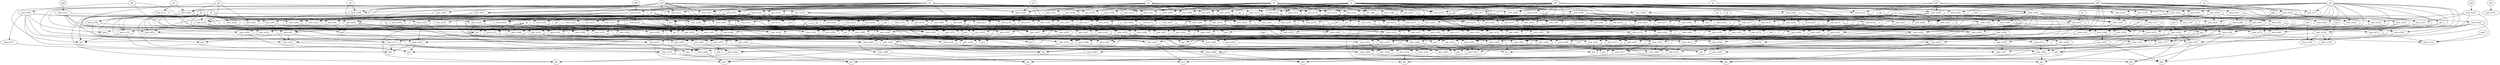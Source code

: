 digraph G {
    "new_n93_" -> "pa1";
    "new_n102_" -> "pa1";
    "pf" -> "new_n93_";
    "pa" -> "new_n93_";
    "new_n94_" -> "new_n93_";
    "new_n96_" -> "new_n93_";
    "new_n95_" -> "new_n94_";
    "ps" -> "new_n94_";
    "pv" -> "new_n94_";
    "pt" -> "new_n95_";
    "pe0" -> "new_n95_";
    "pu" -> "new_n95_";
    "new_n98_" -> "new_n96_";
    "pa" -> "new_n96_";
    "pe0" -> "new_n97_";
    "pt" -> "new_n98_";
    "pu" -> "new_n98_";
    "pv" -> "new_n98_";
    "new_n101_" -> "new_n99_";
    "pa" -> "new_n99_";
    "pd0" -> "new_n100_";
    "pv" -> "new_n101_";
    "ps" -> "new_n101_";
    "pt" -> "new_n101_";
    "pk" -> "new_n102_";
    "new_n168_" -> "pb2";
    "new_n155_" -> "pb2";
    "new_n162_" -> "pb2";
    "new_n104_" -> "pb2";
    "new_n105_" -> "new_n104_";
    "new_n127_" -> "new_n104_";
    "new_n143_" -> "new_n104_";
    "new_n146_" -> "new_n104_";
    "new_n114_" -> "new_n105_";
    "new_n106_" -> "new_n105_";
    "new_n110_" -> "new_n105_";
    "new_n109_" -> "new_n106_";
    "pa" -> "new_n106_";
    "new_n108_" -> "new_n107_";
    "pv" -> "new_n108_";
    "pc" -> "new_n109_";
    "pd" -> "new_n109_";
    "pc0" -> "new_n109_";
    "pe0" -> "new_n109_";
    "new_n112_" -> "new_n110_";
    "new_n113_" -> "new_n110_";
    "pa" -> "new_n110_";
    "pc" -> "new_n111_";
    "pc0" -> "new_n112_";
    "pe0" -> "new_n112_";
    "pt" -> "new_n113_";
    "pu" -> "new_n113_";
    "pv" -> "new_n113_";
    "pe0" -> "new_n114_";
    "pc0" -> "new_n114_";
    "pv" -> "new_n115_";
    "pt" -> "new_n115_";
    "pu" -> "new_n115_";
    "ps" -> "new_n115_";
    "pc0" -> "py1";
    "pa" -> "py1";
    "new_n124_" -> "py1";
    "new_n121_" -> "py1";
    "new_n120_" -> "new_n117_";
    "new_n97_" -> "new_n117_";
    "new_n118_" -> "new_n117_";
    "new_n119_" -> "new_n118_";
    "pv" -> "new_n119_";
    "pu" -> "new_n119_";
    "pt" -> "new_n119_";
    "pw" -> "new_n119_";
    "pv" -> "new_n120_";
    "pa0" -> "new_n120_";
    "pu" -> "new_n120_";
    "ps" -> "new_n120_";
    "new_n120_" -> "new_n121_";
    "pa" -> "new_n121_";
    "pl" -> "new_n121_";
    "new_n122_" -> "new_n121_";
    "new_n123_" -> "new_n122_";
    "pc0" -> "new_n122_";
    "pa" -> "new_n122_";
    "new_n97_" -> "new_n122_";
    "pv" -> "new_n123_";
    "pt" -> "new_n123_";
    "pa0" -> "new_n123_";
    "ps" -> "new_n123_";
    "new_n123_" -> "new_n124_";
    "pa" -> "new_n124_";
    "pl" -> "new_n124_";
    "new_n125_" -> "new_n124_";
    "pe" -> "new_n125_";
    "new_n115_" -> "new_n125_";
    "new_n126_" -> "new_n125_";
    "pd0" -> "new_n126_";
    "pc0" -> "new_n126_";
    "new_n139_" -> "new_n127_";
    "new_n128_" -> "new_n127_";
    "new_n133_" -> "new_n127_";
    "new_n115_" -> "new_n128_";
    "pa" -> "new_n128_";
    "new_n129_" -> "new_n128_";
    "new_n131_" -> "new_n128_";
    "new_n130_" -> "new_n129_";
    "pe0" -> "new_n130_";
    "new_n126_" -> "new_n131_";
    "new_n115_" -> "new_n131_";
    "new_n112_" -> "new_n131_";
    "new_n132_" -> "new_n131_";
    "pt" -> "new_n132_";
    "pv" -> "new_n132_";
    "new_n119_" -> "new_n133_";
    "new_n114_" -> "new_n133_";
    "new_n135_" -> "new_n133_";
    "new_n108_" -> "new_n134_";
    "pa0" -> "new_n135_";
    "py" -> "new_n135_";
    "new_n132_" -> "new_n135_";
    "new_n136_" -> "new_n135_";
    "pd0" -> "new_n136_";
    "pe0" -> "new_n136_";
    "pc0" -> "new_n137_";
    "new_n130_" -> "new_n137_";
    "ps" -> "new_n138_";
    "pu" -> "new_n138_";
    "pt" -> "new_n138_";
    "pv" -> "new_n138_";
    "new_n141_" -> "new_n139_";
    "new_n140_" -> "new_n139_";
    "pe0" -> "new_n139_";
    "pv" -> "new_n139_";
    "pu" -> "new_n140_";
    "ps" -> "new_n141_";
    "pd0" -> "new_n141_";
    "pa0" -> "new_n142_";
    "pl" -> "new_n142_";
    "pw" -> "new_n142_";
    "new_n145_" -> "new_n143_";
    "new_n144_" -> "new_n143_";
    "new_n119_" -> "new_n144_";
    "new_n112_" -> "new_n144_";
    "new_n120_" -> "new_n145_";
    "new_n123_" -> "new_n145_";
    "new_n120_" -> "new_n146_";
    "pr" -> "new_n146_";
    "new_n129_" -> "new_n146_";
    "new_n147_" -> "new_n146_";
    "new_n108_" -> "new_n147_";
    "new_n123_" -> "new_n147_";
    "new_n119_" -> "new_n147_";
    "pe0" -> "new_n148_";
    "pd0" -> "new_n148_";
    "pr0" -> "new_n149_";
    "new_n150_" -> "new_n149_";
    "new_n151_" -> "new_n150_";
    "pq0" -> "new_n151_";
    "new_n154_" -> "new_n151_";
    "new_n152_" -> "new_n151_";
    "new_n153_" -> "new_n151_";
    "pp0" -> "new_n152_";
    "pt" -> "new_n153_";
    "pu" -> "new_n153_";
    "pv" -> "new_n153_";
    "pw" -> "new_n153_";
    "pe0" -> "new_n154_";
    "pj" -> "new_n154_";
    "pd0" -> "new_n154_";
    "new_n161_" -> "new_n155_";
    "new_n160_" -> "new_n155_";
    "new_n152_" -> "new_n155_";
    "new_n156_" -> "new_n155_";
    "new_n157_" -> "new_n156_";
    "new_n151_" -> "new_n156_";
    "po0" -> "new_n156_";
    "new_n136_" -> "new_n157_";
    "new_n159_" -> "new_n157_";
    "pv" -> "new_n158_";
    "pw" -> "new_n158_";
    "pu" -> "new_n159_";
    "pj" -> "new_n159_";
    "new_n154_" -> "new_n160_";
    "pu" -> "new_n161_";
    "ps" -> "new_n161_";
    "pv" -> "new_n161_";
    "new_n166_" -> "new_n162_";
    "new_n153_" -> "new_n163_";
    "new_n165_" -> "new_n163_";
    "new_n164_" -> "new_n163_";
    "pn0" -> "new_n163_";
    "new_n153_" -> "new_n164_";
    "new_n154_" -> "new_n164_";
    "new_n152_" -> "new_n164_";
    "ph0" -> "new_n165_";
    "new_n159_" -> "new_n165_";
    "new_n158_" -> "new_n165_";
    "new_n136_" -> "new_n165_";
    "new_n167_" -> "new_n166_";
    "pf0" -> "new_n166_";
    "pn0" -> "new_n166_";
    "new_n157_" -> "new_n166_";
    "new_n153_" -> "new_n167_";
    "new_n154_" -> "new_n167_";
    "pq0" -> "new_n167_";
    "new_n150_" -> "new_n168_";
    "ps0" -> "new_n168_";
    "new_n183_" -> "pc2";
    "new_n192_" -> "pc2";
    "new_n213_" -> "pc2";
    "new_n221_" -> "pc2";
    "new_n171_" -> "new_n170_";
    "new_n178_" -> "new_n170_";
    "new_n181_" -> "new_n170_";
    "new_n93_" -> "new_n171_";
    "pi2" -> "new_n171_";
    "new_n175_" -> "new_n171_";
    "new_n106_" -> "new_n171_";
    "pf" -> "pi2";
    "pa" -> "pi2";
    "new_n173_" -> "pi2";
    "new_n174_" -> "new_n173_";
    "pt" -> "new_n174_";
    "pu" -> "new_n174_";
    "pv" -> "new_n174_";
    "pw" -> "new_n174_";
    "pf" -> "new_n175_";
    "new_n176_" -> "new_n175_";
    "pa" -> "new_n175_";
    "new_n113_" -> "new_n176_";
    "pa0" -> "new_n177_";
    "pw" -> "new_n177_";
    "pa0" -> "new_n178_";
    "pl" -> "new_n178_";
    "new_n179_" -> "new_n178_";
    "new_n180_" -> "new_n179_";
    "new_n145_" -> "new_n179_";
    "new_n148_" -> "new_n179_";
    "pa" -> "new_n179_";
    "new_n119_" -> "new_n180_";
    "new_n100_" -> "new_n180_";
    "new_n93_" -> "new_n181_";
    "new_n99_" -> "new_n181_";
    "new_n102_" -> "new_n181_";
    "new_n182_" -> "new_n181_";
    "pe0" -> "new_n182_";
    "new_n120_" -> "new_n182_";
    "new_n141_" -> "new_n182_";
    "pa" -> "new_n182_";
    "new_n167_" -> "new_n183_";
    "new_n184_" -> "new_n183_";
    "new_n110_" -> "new_n184_";
    "new_n191_" -> "new_n184_";
    "new_n185_" -> "new_n184_";
    "new_n107_" -> "new_n185_";
    "new_n188_" -> "new_n185_";
    "new_n186_" -> "new_n185_";
    "new_n187_" -> "new_n186_";
    "pd0" -> "new_n187_";
    "pe0" -> "new_n187_";
    "new_n189_" -> "new_n188_";
    "px" -> "new_n188_";
    "pt" -> "new_n189_";
    "pu" -> "new_n189_";
    "pv" -> "new_n189_";
    "new_n115_" -> "new_n190_";
    "pf" -> "new_n190_";
    "new_n136_" -> "new_n191_";
    "new_n153_" -> "new_n191_";
    "new_n193_" -> "new_n192_";
    "new_n207_" -> "new_n192_";
    "new_n201_" -> "new_n193_";
    "new_n202_" -> "new_n193_";
    "new_n196_" -> "new_n193_";
    "new_n97_" -> "pt1";
    "new_n107_" -> "pt1";
    "px" -> "pt1";
    "pc0" -> "pt1";
    "new_n113_" -> "new_n195_";
    "new_n115_" -> "new_n195_";
    "new_n199_" -> "new_n196_";
    "new_n158_" -> "new_n197_";
    "new_n136_" -> "new_n197_";
    "pb" -> "new_n197_";
    "pt" -> "new_n198_";
    "new_n198_" -> "new_n199_";
    "new_n136_" -> "new_n199_";
    "px" -> "new_n199_";
    "pb" -> "new_n199_";
    "pv" -> "new_n200_";
    "new_n198_" -> "new_n201_";
    "new_n108_" -> "new_n201_";
    "px" -> "new_n201_";
    "new_n198_" -> "new_n202_";
    "new_n108_" -> "new_n202_";
    "pw" -> "new_n202_";
    "new_n96_" -> "py0";
    "new_n204_" -> "py0";
    "new_n205_" -> "py0";
    "new_n161_" -> "new_n204_";
    "new_n97_" -> "new_n204_";
    "pa" -> "new_n204_";
    "pc0" -> "new_n205_";
    "new_n206_" -> "new_n205_";
    "new_n97_" -> "new_n205_";
    "pa" -> "new_n205_";
    "pt" -> "new_n206_";
    "pu" -> "new_n206_";
    "pv" -> "new_n206_";
    "new_n210_" -> "new_n207_";
    "new_n144_" -> "new_n207_";
    "new_n212_" -> "new_n207_";
    "new_n208_" -> "new_n207_";
    "new_n109_" -> "new_n208_";
    "new_n113_" -> "new_n208_";
    "new_n112_" -> "new_n208_";
    "new_n115_" -> "new_n208_";
    "pd0" -> "new_n209_";
    "pc0" -> "new_n209_";
    "pe" -> "new_n209_";
    "new_n97_" -> "new_n210_";
    "new_n211_" -> "new_n210_";
    "new_n140_" -> "new_n210_";
    "new_n108_" -> "new_n210_";
    "pc0" -> "new_n211_";
    "pe0" -> "new_n211_";
    "pd" -> "new_n211_";
    "pr" -> "new_n212_";
    "new_n123_" -> "new_n212_";
    "new_n136_" -> "new_n212_";
    "new_n218_" -> "new_n213_";
    "new_n220_" -> "new_n213_";
    "new_n216_" -> "new_n213_";
    "new_n100_" -> "pq1";
    "new_n215_" -> "pq1";
    "pa0" -> "pq1";
    "new_n141_" -> "new_n215_";
    "new_n140_" -> "new_n215_";
    "pv" -> "new_n215_";
    "new_n120_" -> "new_n216_";
    "new_n136_" -> "new_n216_";
    "new_n217_" -> "new_n216_";
    "new_n102_" -> "new_n217_";
    "new_n101_" -> "new_n217_";
    "new_n97_" -> "new_n217_";
    "pe0" -> "new_n218_";
    "pd" -> "new_n218_";
    "new_n219_" -> "new_n218_";
    "ps" -> "new_n219_";
    "pt" -> "new_n219_";
    "pu" -> "new_n219_";
    "pb0" -> "new_n219_";
    "new_n219_" -> "new_n220_";
    "new_n229_" -> "new_n221_";
    "new_n222_" -> "new_n221_";
    "new_n227_" -> "new_n221_";
    "new_n148_" -> "new_n222_";
    "new_n225_" -> "new_n222_";
    "new_n223_" -> "new_n222_";
    "new_n224_" -> "new_n222_";
    "pa0" -> "new_n223_";
    "new_n98_" -> "new_n223_";
    "new_n100_" -> "new_n223_";
    "pc0" -> "new_n224_";
    "new_n206_" -> "new_n224_";
    "new_n100_" -> "new_n224_";
    "pe0" -> "new_n225_";
    "new_n140_" -> "new_n225_";
    "new_n141_" -> "new_n225_";
    "pv" -> "new_n225_";
    "pz" -> "new_n226_";
    "pw" -> "new_n226_";
    "new_n148_" -> "new_n227_";
    "new_n215_" -> "new_n227_";
    "new_n228_" -> "new_n227_";
    "pl" -> "new_n228_";
    "new_n230_" -> "new_n229_";
    "new_n100_" -> "new_n229_";
    "px" -> "new_n229_";
    "pt" -> "new_n230_";
    "pv" -> "new_n230_";
    "pu" -> "new_n230_";
    "new_n229_" -> "pc1";
    "new_n232_" -> "pc1";
    "new_n110_" -> "pc1";
    "pe0" -> "new_n232_";
    "new_n219_" -> "new_n232_";
    "pa" -> "new_n232_";
    "pd" -> "new_n232_";
    "new_n235_" -> "pa2";
    "new_n234_" -> "pa2";
    "new_n129_" -> "new_n234_";
    "new_n115_" -> "new_n234_";
    "new_n209_" -> "new_n234_";
    "new_n232_" -> "new_n234_";
    "new_n187_" -> "new_n235_";
    "new_n237_" -> "pb1";
    "new_n238_" -> "pb1";
    "new_n121_" -> "pb1";
    "new_n171_" -> "pb1";
    "new_n102_" -> "new_n237_";
    "pc0" -> "new_n238_";
    "new_n118_" -> "new_n238_";
    "new_n239_" -> "new_n238_";
    "new_n125_" -> "new_n238_";
    "pz" -> "new_n239_";
    "pk" -> "new_n239_";
    "pw" -> "new_n239_";
    "new_n99_" -> "new_n239_";
    "new_n241_" -> "pe1";
    "new_n196_" -> "pe1";
    "new_n244_" -> "pe1";
    "new_n250_" -> "pe1";
    "new_n114_" -> "new_n241_";
    "new_n242_" -> "new_n241_";
    "new_n146_" -> "new_n241_";
    "new_n222_" -> "new_n241_";
    "new_n98_" -> "new_n242_";
    "pa0" -> "new_n242_";
    "new_n215_" -> "new_n242_";
    "new_n243_" -> "new_n242_";
    "new_n108_" -> "new_n243_";
    "new_n126_" -> "new_n243_";
    "new_n219_" -> "new_n243_";
    "new_n97_" -> "new_n243_";
    "new_n139_" -> "new_n244_";
    "new_n245_" -> "new_n244_";
    "new_n247_" -> "new_n244_";
    "new_n248_" -> "new_n244_";
    "new_n141_" -> "new_n245_";
    "new_n140_" -> "new_n245_";
    "pe0" -> "new_n245_";
    "pv" -> "new_n245_";
    "pa0" -> "new_n246_";
    "pl" -> "new_n246_";
    "new_n130_" -> "new_n247_";
    "pt" -> "new_n248_";
    "new_n148_" -> "new_n248_";
    "new_n249_" -> "new_n248_";
    "new_n200_" -> "new_n248_";
    "pw" -> "new_n249_";
    "pu" -> "new_n249_";
    "pt" -> "new_n249_";
    "new_n145_" -> "new_n250_";
    "new_n218_" -> "new_n250_";
    "pf" -> "pf2";
    "new_n252_" -> "pf2";
    "new_n262_" -> "pf2";
    "pa" -> "pf2";
    "new_n257_" -> "new_n252_";
    "new_n258_" -> "new_n252_";
    "new_n253_" -> "new_n252_";
    "new_n260_" -> "new_n252_";
    "new_n148_" -> "new_n253_";
    "new_n254_" -> "new_n253_";
    "new_n101_" -> "new_n253_";
    "pa0" -> "new_n253_";
    "new_n256_" -> "new_n254_";
    "pc0" -> "new_n254_";
    "pl" -> "new_n254_";
    "new_n255_" -> "new_n254_";
    "new_n97_" -> "new_n255_";
    "pv" -> "new_n255_";
    "ps" -> "new_n255_";
    "new_n140_" -> "new_n255_";
    "ps" -> "new_n256_";
    "new_n132_" -> "new_n257_";
    "new_n111_" -> "new_n257_";
    "new_n107_" -> "new_n257_";
    "new_n118_" -> "new_n257_";
    "pz" -> "new_n258_";
    "new_n101_" -> "new_n258_";
    "new_n100_" -> "new_n258_";
    "new_n259_" -> "new_n258_";
    "new_n200_" -> "new_n259_";
    "new_n109_" -> "new_n260_";
    "new_n229_" -> "new_n260_";
    "new_n261_" -> "new_n260_";
    "new_n219_" -> "new_n261_";
    "pd" -> "new_n261_";
    "new_n249_" -> "new_n262_";
    "new_n266_" -> "new_n262_";
    "new_n125_" -> "new_n262_";
    "new_n263_" -> "new_n262_";
    "pa" -> "new_n263_";
    "new_n97_" -> "new_n263_";
    "new_n161_" -> "new_n263_";
    "pu0" -> "new_n263_";
    "new_n259_" -> "pu0";
    "pa" -> "pu0";
    "py" -> "pu0";
    "new_n206_" -> "new_n265_";
    "new_n108_" -> "new_n266_";
    "new_n200_" -> "new_n266_";
    "new_n136_" -> "new_n266_";
    "new_n176_" -> "new_n267_";
    "pp" -> "new_n267_";
    "new_n268_" -> "new_n267_";
    "new_n269_" -> "new_n267_";
    "new_n200_" -> "new_n268_";
    "pu" -> "new_n268_";
    "pw" -> "new_n268_";
    "new_n94_" -> "new_n268_";
    "new_n129_" -> "new_n269_";
    "new_n118_" -> "new_n269_";
    "new_n167_" -> "pd1";
    "new_n241_" -> "pd1";
    "new_n281_" -> "pd1";
    "new_n271_" -> "pd1";
    "new_n163_" -> "new_n271_";
    "new_n276_" -> "new_n271_";
    "pm0" -> "new_n272_";
    "new_n160_" -> "new_n272_";
    "new_n273_" -> "new_n272_";
    "new_n275_" -> "new_n272_";
    "new_n274_" -> "new_n273_";
    "pa0" -> "new_n273_";
    "new_n141_" -> "new_n274_";
    "pe0" -> "new_n274_";
    "pv" -> "new_n274_";
    "new_n199_" -> "new_n275_";
    "new_n235_" -> "new_n275_";
    "new_n215_" -> "new_n276_";
    "pn1" -> "new_n276_";
    "new_n277_" -> "new_n276_";
    "new_n278_" -> "new_n276_";
    "new_n108_" -> "new_n277_";
    "new_n249_" -> "new_n277_";
    "pb" -> "new_n277_";
    "new_n120_" -> "new_n278_";
    "new_n279_" -> "new_n278_";
    "new_n101_" -> "new_n278_";
    "new_n126_" -> "new_n278_";
    "pw" -> "new_n279_";
    "pd0" -> "new_n279_";
    "pe0" -> "new_n279_";
    "pc0" -> "pn1";
    "new_n130_" -> "pn1";
    "new_n120_" -> "pn1";
    "ps" -> "pn1";
    "new_n160_" -> "new_n281_";
    "new_n197_" -> "new_n281_";
    "new_n191_" -> "new_n281_";
    "new_n222_" -> "pg2";
    "new_n242_" -> "pg2";
    "new_n276_" -> "pg2";
    "new_n180_" -> "new_n283_";
    "new_n284_" -> "new_n283_";
    "new_n115_" -> "new_n284_";
    "new_n286_" -> "new_n284_";
    "new_n285_" -> "new_n284_";
    "new_n196_" -> "new_n284_";
    "new_n230_" -> "new_n285_";
    "new_n119_" -> "new_n286_";
    "new_n112_" -> "new_n286_";
    "new_n288_" -> "pd2";
    "new_n221_" -> "pd2";
    "new_n294_" -> "pd2";
    "new_n156_" -> "pd2";
    "new_n179_" -> "new_n288_";
    "new_n289_" -> "new_n288_";
    "new_n250_" -> "new_n288_";
    "new_n290_" -> "new_n288_";
    "pz" -> "new_n289_";
    "new_n274_" -> "new_n289_";
    "new_n175_" -> "new_n289_";
    "new_n232_" -> "new_n289_";
    "new_n161_" -> "new_n290_";
    "new_n291_" -> "new_n290_";
    "new_n292_" -> "new_n290_";
    "new_n114_" -> "new_n290_";
    "pc0" -> "new_n291_";
    "ps" -> "new_n291_";
    "pv" -> "new_n291_";
    "pi" -> "new_n292_";
    "pq" -> "new_n292_";
    "new_n102_" -> "px1";
    "pl" -> "px1";
    "new_n182_" -> "px1";
    "new_n238_" -> "px1";
    "new_n167_" -> "new_n294_";
    "new_n295_" -> "new_n294_";
    "new_n133_" -> "new_n294_";
    "new_n296_" -> "new_n294_";
    "new_n94_" -> "new_n295_";
    "pf" -> "new_n295_";
    "pp" -> "new_n295_";
    "new_n174_" -> "new_n296_";
    "new_n114_" -> "new_n296_";
    "pz1" -> "new_n296_";
    "new_n297_" -> "new_n296_";
    "new_n230_" -> "new_n297_";
    "new_n299_" -> "new_n297_";
    "new_n298_" -> "new_n297_";
    "pc0" -> "new_n298_";
    "pd0" -> "new_n298_";
    "pe0" -> "new_n298_";
    "po" -> "new_n298_";
    "pu" -> "new_n299_";
    "ps" -> "new_n299_";
    "pn" -> "new_n299_";
    "pv" -> "new_n299_";
    "pn" -> "pz1";
    "new_n298_" -> "pz1";
    "pv" -> "pz1";
    "new_n315_" -> "pg1";
    "new_n302_" -> "pg1";
    "new_n312_" -> "pg1";
    "new_n304_" -> "new_n302_";
    "new_n311_" -> "new_n302_";
    "new_n303_" -> "new_n302_";
    "pr0" -> "new_n303_";
    "new_n150_" -> "new_n303_";
    "new_n186_" -> "new_n303_";
    "new_n276_" -> "new_n303_";
    "new_n305_" -> "new_n304_";
    "new_n120_" -> "new_n305_";
    "new_n136_" -> "new_n305_";
    "new_n217_" -> "new_n305_";
    "new_n306_" -> "new_n305_";
    "new_n136_" -> "new_n306_";
    "new_n307_" -> "new_n306_";
    "pw" -> "new_n306_";
    "new_n309_" -> "new_n306_";
    "pv" -> "new_n307_";
    "pu" -> "new_n307_";
    "pt" -> "new_n307_";
    "px" -> "new_n308_";
    "pv" -> "new_n309_";
    "pe0" -> "new_n309_";
    "pu" -> "new_n309_";
    "ps" -> "new_n309_";
    "pc0" -> "new_n310_";
    "pd0" -> "new_n310_";
    "pe0" -> "new_n310_";
    "po" -> "new_n310_";
    "new_n212_" -> "new_n311_";
    "new_n163_" -> "new_n311_";
    "new_n143_" -> "new_n311_";
    "new_n309_" -> "new_n312_";
    "new_n193_" -> "new_n312_";
    "new_n313_" -> "new_n312_";
    "new_n130_" -> "new_n313_";
    "new_n206_" -> "new_n313_";
    "new_n102_" -> "new_n313_";
    "new_n314_" -> "new_n313_";
    "pt" -> "new_n314_";
    "pe0" -> "new_n314_";
    "ps" -> "new_n314_";
    "pv" -> "new_n314_";
    "pv" -> "new_n315_";
    "pn" -> "new_n315_";
    "new_n317_" -> "pe2";
    "new_n170_" -> "pe2";
    "new_n345_" -> "pe2";
    "new_n355_" -> "pe2";
    "new_n155_" -> "new_n317_";
    "new_n193_" -> "new_n317_";
    "new_n318_" -> "new_n317_";
    "new_n336_" -> "new_n317_";
    "new_n319_" -> "new_n318_";
    "new_n325_" -> "new_n318_";
    "new_n332_" -> "new_n318_";
    "new_n322_" -> "new_n318_";
    "pj0" -> "new_n319_";
    "new_n320_" -> "new_n319_";
    "new_n189_" -> "new_n320_";
    "new_n321_" -> "new_n320_";
    "new_n100_" -> "new_n320_";
    "px" -> "new_n320_";
    "pg0" -> "new_n321_";
    "pi0" -> "new_n322_";
    "pj0" -> "new_n322_";
    "new_n320_" -> "new_n322_";
    "new_n323_" -> "new_n322_";
    "new_n112_" -> "new_n323_";
    "pl0" -> "new_n324_";
    "new_n330_" -> "new_n325_";
    "new_n326_" -> "new_n325_";
    "pz" -> "new_n325_";
    "pk" -> "new_n325_";
    "new_n327_" -> "new_n326_";
    "pe0" -> "new_n326_";
    "pu" -> "new_n327_";
    "pc0" -> "new_n328_";
    "new_n95_" -> "new_n328_";
    "ps" -> "new_n328_";
    "pv" -> "new_n328_";
    "pp" -> "new_n329_";
    "pf" -> "new_n329_";
    "new_n136_" -> "new_n330_";
    "new_n98_" -> "new_n330_";
    "new_n331_" -> "new_n330_";
    "pt" -> "new_n331_";
    "pv" -> "new_n331_";
    "ps" -> "new_n331_";
    "pe0" -> "new_n331_";
    "new_n321_" -> "new_n332_";
    "new_n333_" -> "new_n332_";
    "new_n334_" -> "new_n332_";
    "new_n335_" -> "new_n332_";
    "new_n189_" -> "new_n333_";
    "px" -> "new_n333_";
    "pc0" -> "new_n334_";
    "pe0" -> "new_n334_";
    "pw" -> "new_n334_";
    "new_n230_" -> "new_n335_";
    "py" -> "new_n335_";
    "pw" -> "new_n335_";
    "new_n314_" -> "new_n335_";
    "new_n338_" -> "new_n336_";
    "new_n341_" -> "new_n336_";
    "new_n210_" -> "new_n337_";
    "new_n286_" -> "new_n337_";
    "new_n309_" -> "new_n338_";
    "new_n340_" -> "new_n338_";
    "new_n188_" -> "new_n338_";
    "pk2" -> "new_n338_";
    "pw" -> "pk2";
    "new_n95_" -> "pk2";
    "new_n108_" -> "pk2";
    "new_n101_" -> "new_n340_";
    "pz" -> "new_n340_";
    "new_n97_" -> "new_n340_";
    "new_n219_" -> "new_n341_";
    "new_n148_" -> "new_n341_";
    "new_n303_" -> "pf1";
    "new_n343_" -> "pf1";
    "new_n250_" -> "pf1";
    "new_n241_" -> "pf1";
    "new_n344_" -> "new_n343_";
    "new_n244_" -> "new_n343_";
    "pr0" -> "new_n344_";
    "ps0" -> "new_n344_";
    "new_n151_" -> "new_n344_";
    "new_n313_" -> "new_n344_";
    "new_n294_" -> "new_n345_";
    "new_n162_" -> "new_n345_";
    "new_n349_" -> "new_n345_";
    "new_n353_" -> "new_n345_";
    "new_n347_" -> "ph2";
    "new_n348_" -> "ph2";
    "pz" -> "new_n347_";
    "new_n173_" -> "new_n347_";
    "new_n94_" -> "new_n347_";
    "pf" -> "new_n347_";
    "new_n180_" -> "new_n348_";
    "new_n176_" -> "new_n348_";
    "pf" -> "new_n348_";
    "pk0" -> "new_n349_";
    "new_n319_" -> "new_n349_";
    "new_n352_" -> "new_n349_";
    "new_n350_" -> "new_n349_";
    "pe0" -> "new_n350_";
    "pw" -> "new_n350_";
    "pa0" -> "new_n350_";
    "new_n107_" -> "new_n350_";
    "new_n256_" -> "new_n351_";
    "new_n206_" -> "new_n351_";
    "new_n174_" -> "new_n352_";
    "new_n292_" -> "new_n352_";
    "new_n310_" -> "new_n353_";
    "new_n305_" -> "new_n353_";
    "new_n354_" -> "new_n353_";
    "new_n207_" -> "new_n353_";
    "pa0" -> "new_n354_";
    "pe0" -> "new_n354_";
    "new_n291_" -> "new_n354_";
    "new_n115_" -> "new_n355_";
    "pa" -> "new_n355_";
    "new_n129_" -> "new_n355_";
    "pc1" -> "new_n355_";
    "new_n361_" -> "pi1";
    "new_n362_" -> "pi1";
    "new_n363_" -> "pi1";
    "new_n276_" -> "pi1";
    "new_n358_" -> "new_n357_";
    "new_n359_" -> "new_n357_";
    "new_n360_" -> "new_n357_";
    "new_n222_" -> "new_n358_";
    "new_n202_" -> "new_n359_";
    "new_n334_" -> "new_n359_";
    "new_n196_" -> "new_n359_";
    "new_n219_" -> "new_n360_";
    "new_n134_" -> "new_n360_";
    "new_n126_" -> "new_n360_";
    "pq1" -> "new_n361_";
    "new_n204_" -> "new_n361_";
    "new_n348_" -> "new_n361_";
    "new_n105_" -> "new_n361_";
    "new_n319_" -> "new_n362_";
    "new_n315_" -> "new_n362_";
    "new_n310_" -> "new_n362_";
    "new_n185_" -> "new_n362_";
    "pj0" -> "new_n363_";
    "new_n320_" -> "new_n363_";
    "new_n364_" -> "new_n363_";
    "new_n337_" -> "new_n363_";
    "new_n114_" -> "new_n364_";
    "new_n321_" -> "new_n364_";
    "new_n333_" -> "new_n364_";
    "new_n366_" -> "ph1";
    "new_n156_" -> "ph1";
    "new_n143_" -> "ph1";
    "new_n132_" -> "new_n366_";
    "new_n218_" -> "new_n366_";
    "new_n367_" -> "new_n366_";
    "pa0" -> "new_n367_";
    "new_n129_" -> "new_n367_";
    "new_n174_" -> "new_n367_";
    "new_n369_" -> "pk1";
    "new_n362_" -> "pk1";
    "new_n156_" -> "pk1";
    "new_n344_" -> "pk1";
    "new_n319_" -> "new_n369_";
    "new_n244_" -> "new_n369_";
    "new_n370_" -> "new_n369_";
    "new_n375_" -> "new_n369_";
    "new_n372_" -> "new_n370_";
    "new_n374_" -> "new_n370_";
    "new_n215_" -> "new_n371_";
    "pn1" -> "new_n371_";
    "new_n278_" -> "new_n371_";
    "new_n314_" -> "new_n372_";
    "pw" -> "new_n372_";
    "new_n373_" -> "new_n372_";
    "new_n161_" -> "new_n373_";
    "new_n148_" -> "new_n373_";
    "new_n115_" -> "new_n373_";
    "new_n100_" -> "new_n374_";
    "new_n98_" -> "new_n374_";
    "new_n235_" -> "new_n374_";
    "new_n220_" -> "new_n374_";
    "new_n136_" -> "new_n375_";
    "px" -> "new_n375_";
    "new_n309_" -> "new_n375_";
    "new_n143_" -> "new_n375_";
    "new_n315_" -> "pj1";
    "new_n302_" -> "pj1";
    "new_n377_" -> "pj1";
    "pq1" -> "new_n377_";
    "new_n379_" -> "new_n377_";
    "new_n382_" -> "new_n377_";
    "new_n341_" -> "new_n377_";
    "new_n110_" -> "pu1";
    "new_n337_" -> "pu1";
    "new_n348_" -> "pu1";
    "new_n234_" -> "pu1";
    "new_n114_" -> "new_n379_";
    "pl2" -> "new_n379_";
    "new_n381_" -> "new_n379_";
    "pw" -> "pl2";
    "new_n230_" -> "new_n381_";
    "py" -> "new_n381_";
    "new_n115_" -> "new_n382_";
    "new_n160_" -> "new_n382_";
    "new_n152_" -> "new_n382_";
    "new_n191_" -> "new_n382_";
    "new_n384_" -> "pm1";
    "new_n213_" -> "pm1";
    "new_n388_" -> "pm1";
    "new_n375_" -> "pm1";
    "pi0" -> "new_n384_";
    "new_n320_" -> "new_n384_";
    "new_n385_" -> "new_n384_";
    "new_n379_" -> "new_n384_";
    "new_n321_" -> "new_n385_";
    "ph0" -> "new_n385_";
    "new_n386_" -> "new_n385_";
    "pf0" -> "new_n386_";
    "new_n333_" -> "new_n386_";
    "new_n204_" -> "new_n386_";
    "new_n387_" -> "new_n386_";
    "new_n198_" -> "new_n387_";
    "new_n108_" -> "new_n387_";
    "px" -> "new_n387_";
    "pb" -> "new_n387_";
    "new_n201_" -> "new_n388_";
    "new_n391_" -> "pl1";
    "new_n304_" -> "pl1";
    "new_n393_" -> "pl1";
    "new_n390_" -> "pl1";
    "new_n360_" -> "new_n390_";
    "new_n107_" -> "new_n391_";
    "new_n204_" -> "new_n391_";
    "new_n193_" -> "new_n391_";
    "new_n392_" -> "new_n391_";
    "new_n326_" -> "new_n392_";
    "new_n315_" -> "new_n392_";
    "new_n220_" -> "new_n392_";
    "new_n277_" -> "new_n392_";
    "new_n319_" -> "new_n393_";
    "new_n322_" -> "new_n393_";
    "new_n126_" -> "po1";
    "new_n317_" -> "pp1";
    "new_n361_" -> "pp1";
    "new_n358_" -> "pp1";
    "new_n343_" -> "pp1";
    "new_n397_" -> "ps1";
    "new_n305_" -> "ps1";
    "new_n325_" -> "ps1";
    "new_n202_" -> "new_n397_";
    "new_n315_" -> "new_n397_";
    "new_n350_" -> "new_n397_";
    "new_n338_" -> "new_n397_";
    "new_n135_" -> "pt0";
    "py0" -> "pw1";
    "new_n178_" -> "pw1";
    "new_n355_" -> "pw1";
    "new_n171_" -> "pw1";
    "new_n349_" -> "pv1";
    "new_n401_" -> "pv1";
    "new_n344_" -> "pv1";
    "new_n291_" -> "new_n401_";
    "new_n347_" -> "new_n401_";
    "pl2" -> "new_n401_";
    "new_n402_" -> "new_n401_";
    "new_n247_" -> "new_n402_";
    "new_n248_" -> "new_n402_";
    "new_n102_" -> "pw0";
    "new_n404_" -> "pw0";
    "new_n132_" -> "new_n404_";
    "new_n265_" -> "px0";
    "pa0" -> "px0";
    "new_n404_" -> "px0";
    "py" -> "px0";
    "new_n355_" -> "pz0";
}
